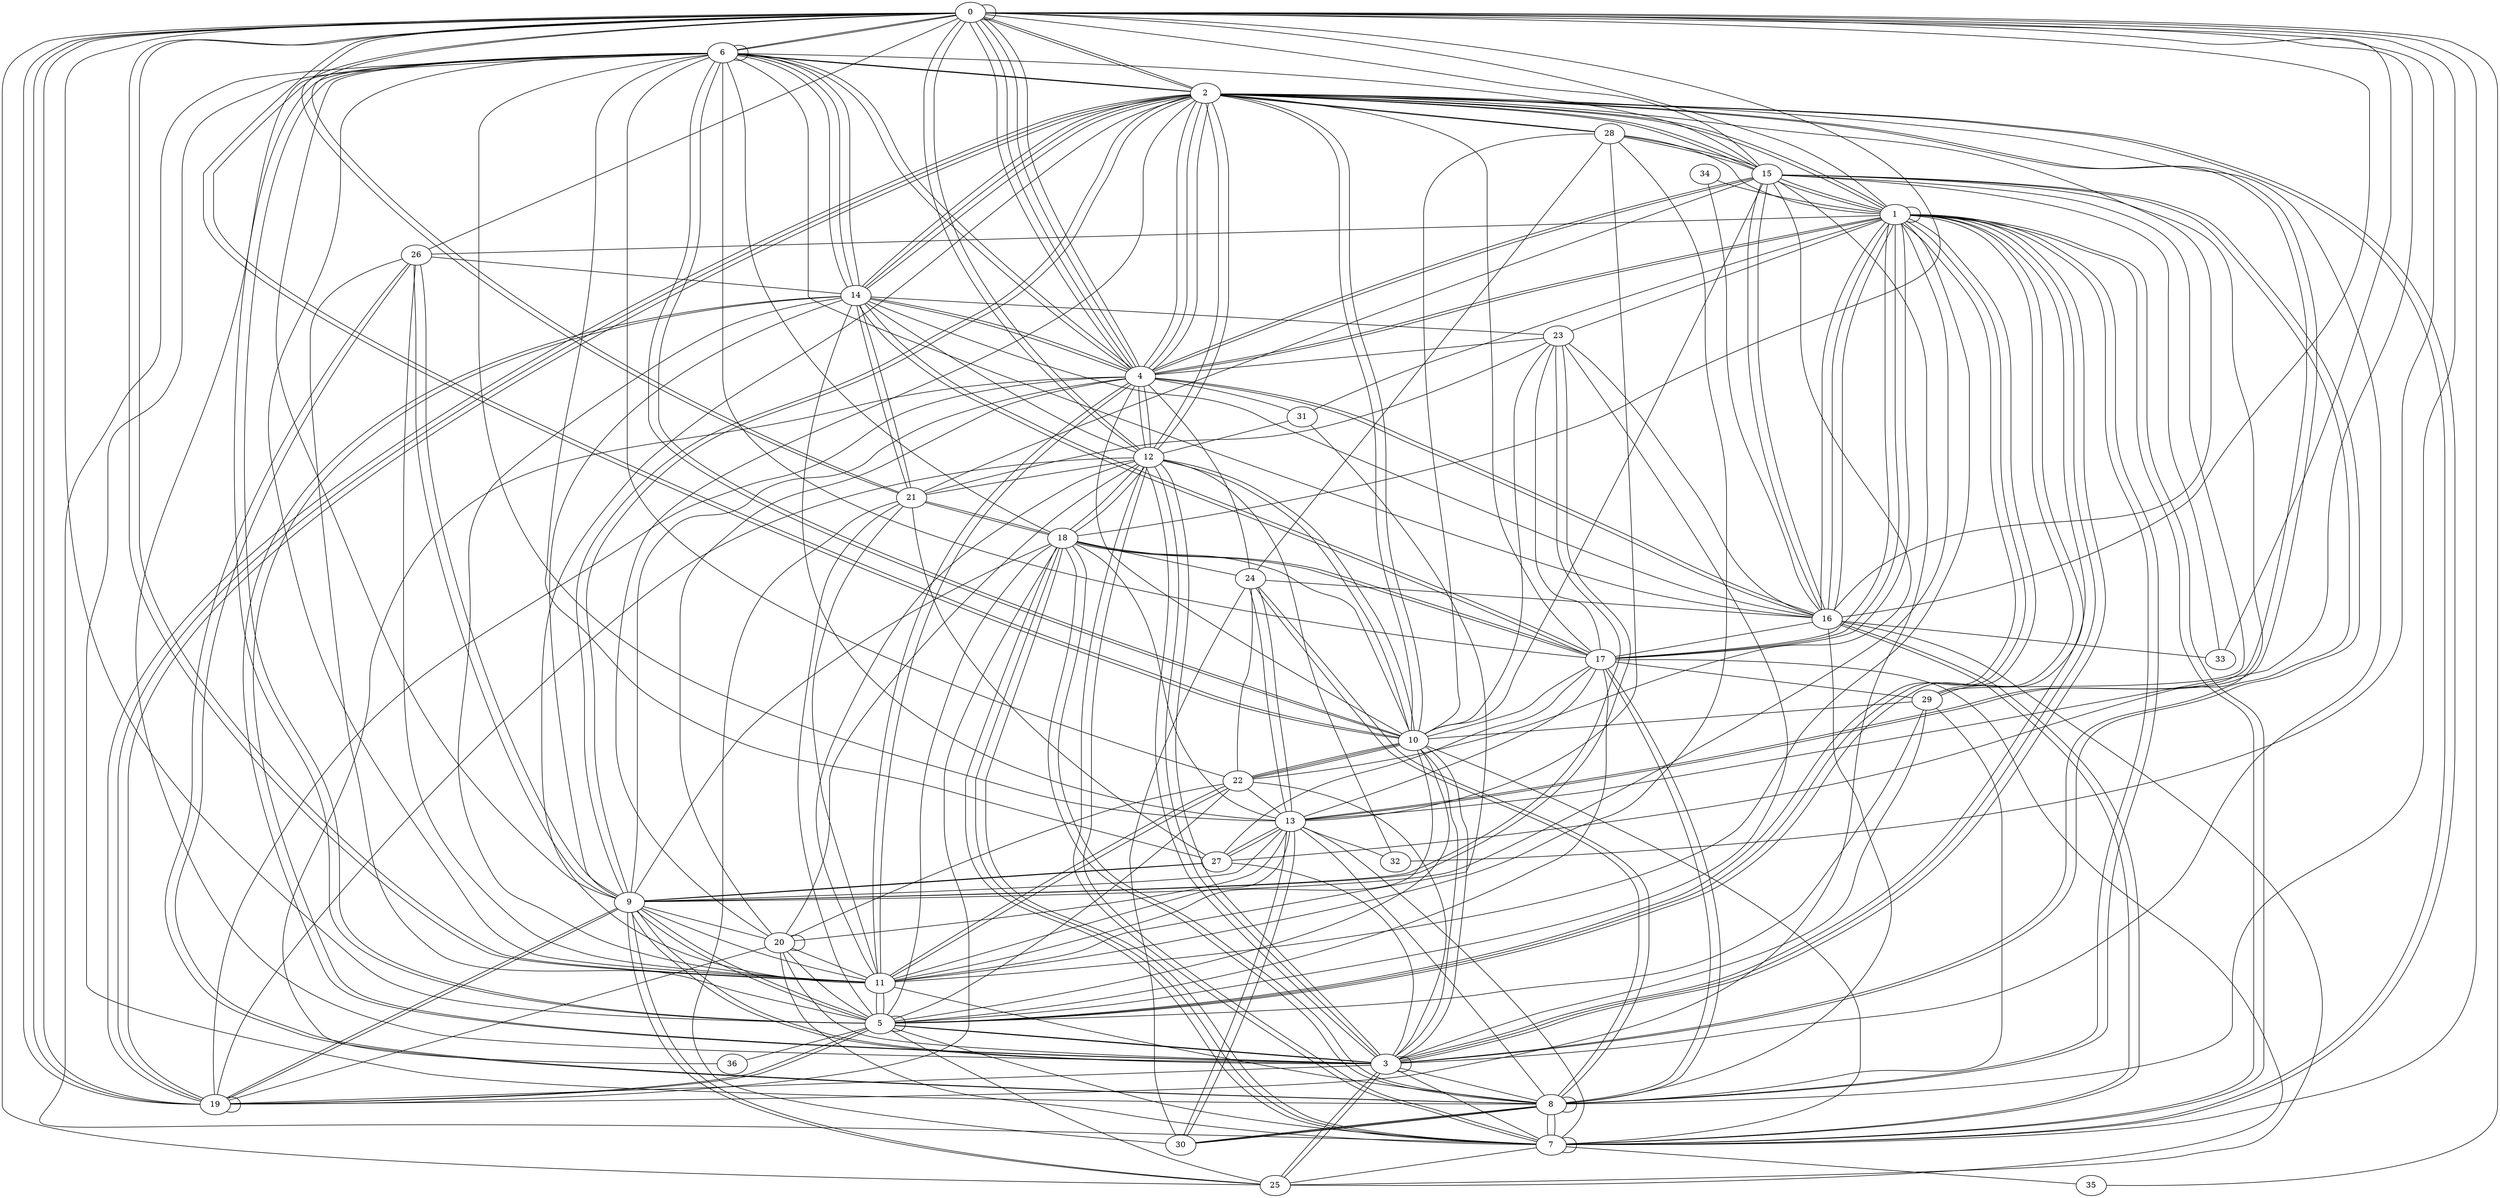 graph G {
0;
1;
2;
3;
4;
5;
6;
7;
8;
9;
10;
11;
12;
13;
14;
15;
16;
17;
18;
19;
20;
21;
22;
23;
24;
25;
26;
27;
28;
29;
30;
31;
32;
33;
34;
35;
36;
24--8 ;
10--15 ;
8--30 ;
16--7 ;
2--19 ;
15--1 ;
8--17 ;
6--15 ;
12--2 ;
0--6 ;
14--21 ;
6--14 ;
3--27 ;
19--2 ;
14--12 ;
0--12 ;
7--1 ;
16--33 ;
19--20 ;
1--3 ;
1--11 ;
0--10 ;
15--4 ;
3--7 ;
2--12 ;
2--14 ;
5--3 ;
27--9 ;
2--1 ;
28--11 ;
13--9 ;
3--1 ;
5--10 ;
11--5 ;
21--18 ;
18--12 ;
20--20 ;
12--21 ;
14--17 ;
7--2 ;
7--7 ;
7--16 ;
5--36 ;
4--15 ;
16--6 ;
16--2 ;
3--2 ;
22--13 ;
7--18 ;
9--3 ;
0--6 ;
9--2 ;
13--24 ;
0--19 ;
8--16 ;
5--23 ;
7--12 ;
3--3 ;
1--5 ;
6--9 ;
13--30 ;
18--5 ;
31--11 ;
13--2 ;
18--24 ;
8--30 ;
9--18 ;
8--17 ;
24--16 ;
16--15 ;
27--13 ;
11--0 ;
33--15 ;
18--21 ;
8--29 ;
25--9 ;
10--0 ;
11--26 ;
36--4 ;
1--4 ;
18--0 ;
7--0 ;
5--11 ;
16--17 ;
18--7 ;
8--26 ;
3--25 ;
9--19 ;
29--1 ;
14--17 ;
14--23 ;
3--5 ;
6--18 ;
1--0 ;
13--30 ;
19--2 ;
6--22 ;
10--22 ;
11--22 ;
20--22 ;
2--14 ;
18--19 ;
7--35 ;
11--12 ;
14--11 ;
28--13 ;
0--25 ;
9--20 ;
7--25 ;
6--4 ;
23--21 ;
13--11 ;
18--13 ;
4--0 ;
0--12 ;
5--20 ;
8--7 ;
15--19 ;
25--16 ;
14--16 ;
6--27 ;
5--0 ;
6--6 ;
6--2 ;
4--16 ;
5--26 ;
34--1 ;
19--5 ;
5--19 ;
9--1 ;
26--14 ;
10--6 ;
3--19 ;
2--4 ;
24--4 ;
13--24 ;
5--29 ;
3--15 ;
8--1 ;
8--24 ;
5--22 ;
10--22 ;
14--2 ;
1--17 ;
30--21 ;
8--0 ;
19--19 ;
23--17 ;
4--2 ;
33--0 ;
5--17 ;
9--19 ;
7--13 ;
1--28 ;
17--13 ;
2--13 ;
12--7 ;
1--5 ;
9--4 ;
10--12 ;
16--1 ;
24--28 ;
14--6 ;
0--21 ;
32--12 ;
26--0 ;
13--20 ;
23--4 ;
10--6 ;
4--1 ;
20--12 ;
17--29 ;
4--10 ;
13--27 ;
14--9 ;
15--27 ;
0--21 ;
2--15 ;
5--5 ;
25--9 ;
27--17 ;
4--12 ;
16--4 ;
3--8 ;
11--9 ;
12--10 ;
26--9 ;
35--0 ;
8--30 ;
13--0 ;
4--14 ;
21--15 ;
1--23 ;
27--21 ;
9--23 ;
5--6 ;
5--7 ;
13--8 ;
14--4 ;
23--9 ;
4--11 ;
13--6 ;
26--9 ;
32--0 ;
2--28 ;
17--1 ;
3--15 ;
6--14 ;
7--6 ;
18--10 ;
8--18 ;
17--2 ;
19--0 ;
4--2 ;
15--28 ;
20--3 ;
20--2 ;
25--3 ;
1--3 ;
18--8 ;
18--12 ;
17--25 ;
10--7 ;
34--16 ;
20--11 ;
13--32 ;
1--16 ;
4--11 ;
14--13 ;
11--2 ;
18--7 ;
18--17 ;
1--26 ;
14--21 ;
1--1 ;
3--10 ;
7--2 ;
4--31 ;
5--9 ;
25--5 ;
3--29 ;
10--28 ;
7--20 ;
2--15 ;
5--6 ;
0--16 ;
2--6 ;
6--8 ;
11--10 ;
27--9 ;
2--0 ;
11--22 ;
30--24 ;
2--10 ;
10--3 ;
9--3 ;
17--1 ;
7--1 ;
9--5 ;
10--22 ;
3--12 ;
10--17 ;
4--0 ;
6--17 ;
19--4 ;
31--1 ;
11--21 ;
1--15 ;
3--12 ;
29--10 ;
17--18 ;
16--15 ;
29--1 ;
0--11 ;
4--0 ;
12--4 ;
2--0 ;
8--8 ;
0--15 ;
23--16 ;
0--19 ;
22--24 ;
4--20 ;
28--2 ;
0--0 ;
14--3 ;
31--12 ;
22--15 ;
3--22 ;
11--6 ;
8--7 ;
8--11 ;
1--5 ;
29--15 ;
10--23 ;
12--19 ;
2--10 ;
4--0 ;
3--14 ;
16--1 ;
28--15 ;
4--6 ;
8--26 ;
1--2 ;
12--3 ;
8--1 ;
5--21 ;
2--9 ;
6--3 ;
}
